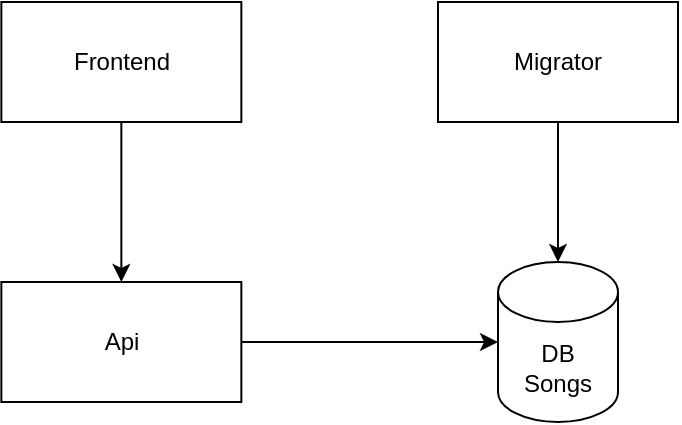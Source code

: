 <mxfile version="24.7.17">
  <diagram name="Page-1" id="vQnwWi5R71VoBJ2wnbkj">
    <mxGraphModel dx="1032" dy="698" grid="1" gridSize="10" guides="1" tooltips="1" connect="1" arrows="1" fold="1" page="1" pageScale="1" pageWidth="850" pageHeight="1100" math="0" shadow="0">
      <root>
        <mxCell id="0" />
        <mxCell id="1" parent="0" />
        <mxCell id="7yKE0VQRPhiWAM1Ha-vK-1" value="" style="edgeStyle=orthogonalEdgeStyle;rounded=0;orthogonalLoop=1;jettySize=auto;html=1;" edge="1" parent="1" source="shrYG_i2Be6IJjJ4tJXh-1" target="shrYG_i2Be6IJjJ4tJXh-2">
          <mxGeometry relative="1" as="geometry" />
        </mxCell>
        <mxCell id="shrYG_i2Be6IJjJ4tJXh-1" value="Frontend" style="rounded=0;whiteSpace=wrap;html=1;" parent="1" vertex="1">
          <mxGeometry x="241.67" y="380" width="120" height="60" as="geometry" />
        </mxCell>
        <mxCell id="7yKE0VQRPhiWAM1Ha-vK-2" value="" style="edgeStyle=orthogonalEdgeStyle;rounded=0;orthogonalLoop=1;jettySize=auto;html=1;" edge="1" parent="1" source="shrYG_i2Be6IJjJ4tJXh-2" target="shrYG_i2Be6IJjJ4tJXh-7">
          <mxGeometry relative="1" as="geometry" />
        </mxCell>
        <mxCell id="shrYG_i2Be6IJjJ4tJXh-2" value="Api" style="rounded=0;whiteSpace=wrap;html=1;" parent="1" vertex="1">
          <mxGeometry x="241.67" y="520" width="120" height="60" as="geometry" />
        </mxCell>
        <mxCell id="shrYG_i2Be6IJjJ4tJXh-7" value="DB&lt;br&gt;Songs" style="shape=cylinder3;whiteSpace=wrap;html=1;boundedLbl=1;backgroundOutline=1;size=15;" parent="1" vertex="1">
          <mxGeometry x="490" y="510" width="60" height="80" as="geometry" />
        </mxCell>
        <mxCell id="7yKE0VQRPhiWAM1Ha-vK-4" value="" style="edgeStyle=orthogonalEdgeStyle;rounded=0;orthogonalLoop=1;jettySize=auto;html=1;" edge="1" parent="1" source="7yKE0VQRPhiWAM1Ha-vK-3" target="shrYG_i2Be6IJjJ4tJXh-7">
          <mxGeometry relative="1" as="geometry" />
        </mxCell>
        <mxCell id="7yKE0VQRPhiWAM1Ha-vK-3" value="Migrator" style="rounded=0;whiteSpace=wrap;html=1;" vertex="1" parent="1">
          <mxGeometry x="460" y="380" width="120" height="60" as="geometry" />
        </mxCell>
      </root>
    </mxGraphModel>
  </diagram>
</mxfile>
